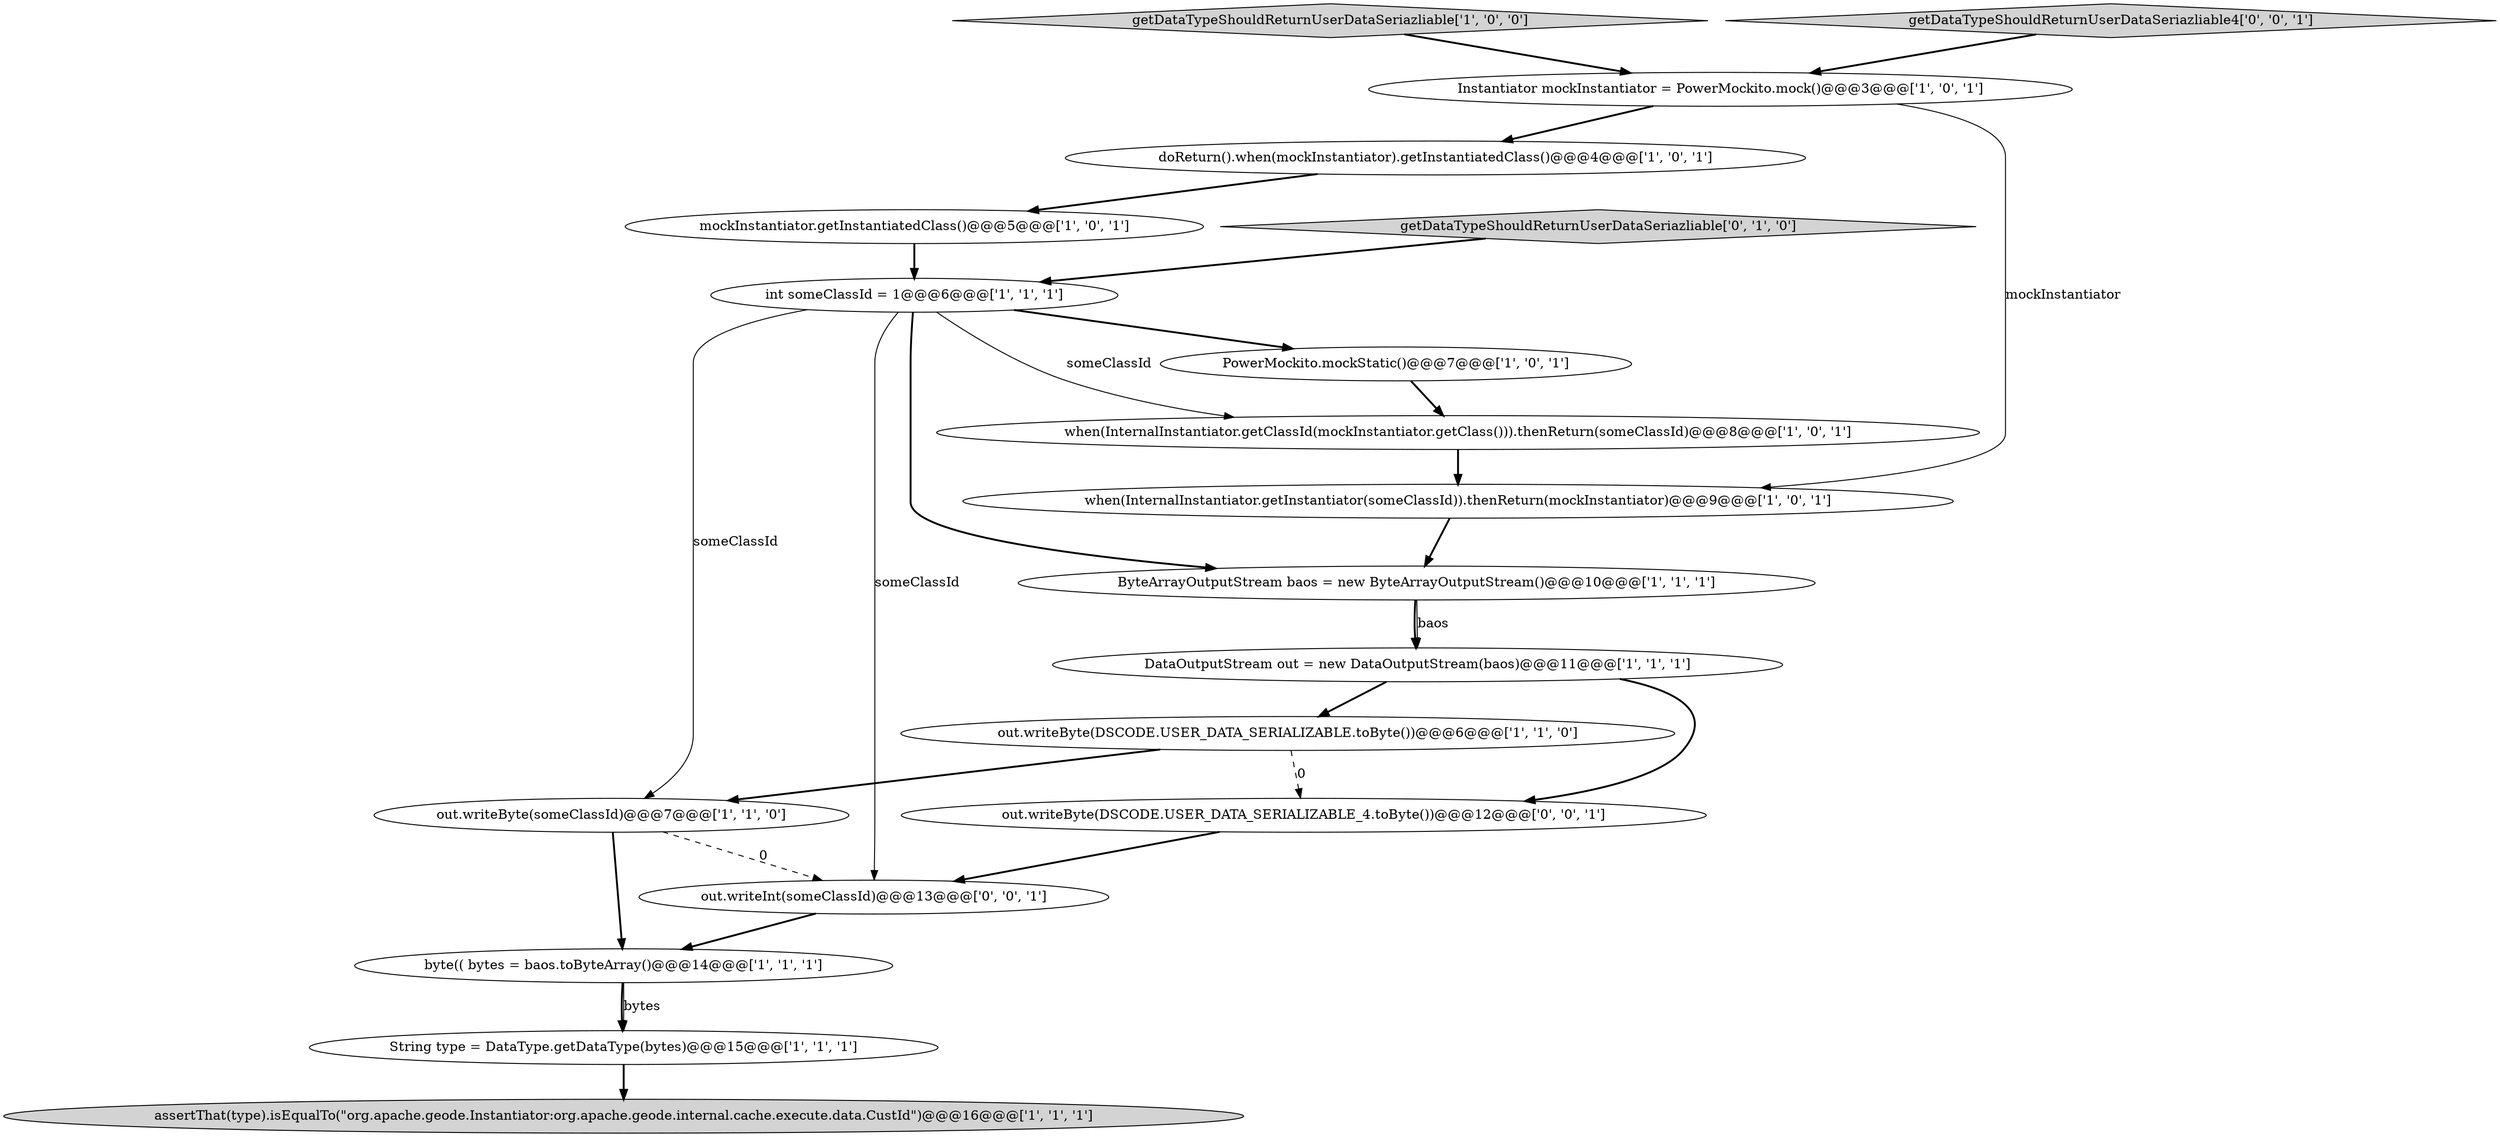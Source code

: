 digraph {
5 [style = filled, label = "out.writeByte(someClassId)@@@7@@@['1', '1', '0']", fillcolor = white, shape = ellipse image = "AAA0AAABBB1BBB"];
8 [style = filled, label = "ByteArrayOutputStream baos = new ByteArrayOutputStream()@@@10@@@['1', '1', '1']", fillcolor = white, shape = ellipse image = "AAA0AAABBB1BBB"];
12 [style = filled, label = "PowerMockito.mockStatic()@@@7@@@['1', '0', '1']", fillcolor = white, shape = ellipse image = "AAA0AAABBB1BBB"];
9 [style = filled, label = "when(InternalInstantiator.getClassId(mockInstantiator.getClass())).thenReturn(someClassId)@@@8@@@['1', '0', '1']", fillcolor = white, shape = ellipse image = "AAA0AAABBB1BBB"];
2 [style = filled, label = "byte(( bytes = baos.toByteArray()@@@14@@@['1', '1', '1']", fillcolor = white, shape = ellipse image = "AAA0AAABBB1BBB"];
15 [style = filled, label = "getDataTypeShouldReturnUserDataSeriazliable['0', '1', '0']", fillcolor = lightgray, shape = diamond image = "AAA0AAABBB2BBB"];
14 [style = filled, label = "when(InternalInstantiator.getInstantiator(someClassId)).thenReturn(mockInstantiator)@@@9@@@['1', '0', '1']", fillcolor = white, shape = ellipse image = "AAA0AAABBB1BBB"];
10 [style = filled, label = "Instantiator mockInstantiator = PowerMockito.mock()@@@3@@@['1', '0', '1']", fillcolor = white, shape = ellipse image = "AAA0AAABBB1BBB"];
7 [style = filled, label = "getDataTypeShouldReturnUserDataSeriazliable['1', '0', '0']", fillcolor = lightgray, shape = diamond image = "AAA0AAABBB1BBB"];
13 [style = filled, label = "out.writeByte(DSCODE.USER_DATA_SERIALIZABLE.toByte())@@@6@@@['1', '1', '0']", fillcolor = white, shape = ellipse image = "AAA0AAABBB1BBB"];
16 [style = filled, label = "out.writeInt(someClassId)@@@13@@@['0', '0', '1']", fillcolor = white, shape = ellipse image = "AAA0AAABBB3BBB"];
18 [style = filled, label = "getDataTypeShouldReturnUserDataSeriazliable4['0', '0', '1']", fillcolor = lightgray, shape = diamond image = "AAA0AAABBB3BBB"];
17 [style = filled, label = "out.writeByte(DSCODE.USER_DATA_SERIALIZABLE_4.toByte())@@@12@@@['0', '0', '1']", fillcolor = white, shape = ellipse image = "AAA0AAABBB3BBB"];
4 [style = filled, label = "mockInstantiator.getInstantiatedClass()@@@5@@@['1', '0', '1']", fillcolor = white, shape = ellipse image = "AAA0AAABBB1BBB"];
0 [style = filled, label = "doReturn().when(mockInstantiator).getInstantiatedClass()@@@4@@@['1', '0', '1']", fillcolor = white, shape = ellipse image = "AAA0AAABBB1BBB"];
3 [style = filled, label = "assertThat(type).isEqualTo(\"org.apache.geode.Instantiator:org.apache.geode.internal.cache.execute.data.CustId\")@@@16@@@['1', '1', '1']", fillcolor = lightgray, shape = ellipse image = "AAA0AAABBB1BBB"];
11 [style = filled, label = "int someClassId = 1@@@6@@@['1', '1', '1']", fillcolor = white, shape = ellipse image = "AAA0AAABBB1BBB"];
6 [style = filled, label = "DataOutputStream out = new DataOutputStream(baos)@@@11@@@['1', '1', '1']", fillcolor = white, shape = ellipse image = "AAA0AAABBB1BBB"];
1 [style = filled, label = "String type = DataType.getDataType(bytes)@@@15@@@['1', '1', '1']", fillcolor = white, shape = ellipse image = "AAA0AAABBB1BBB"];
6->17 [style = bold, label=""];
11->16 [style = solid, label="someClassId"];
7->10 [style = bold, label=""];
10->14 [style = solid, label="mockInstantiator"];
2->1 [style = bold, label=""];
1->3 [style = bold, label=""];
2->1 [style = solid, label="bytes"];
11->5 [style = solid, label="someClassId"];
13->17 [style = dashed, label="0"];
11->12 [style = bold, label=""];
8->6 [style = bold, label=""];
16->2 [style = bold, label=""];
11->9 [style = solid, label="someClassId"];
12->9 [style = bold, label=""];
5->16 [style = dashed, label="0"];
5->2 [style = bold, label=""];
15->11 [style = bold, label=""];
18->10 [style = bold, label=""];
0->4 [style = bold, label=""];
6->13 [style = bold, label=""];
10->0 [style = bold, label=""];
9->14 [style = bold, label=""];
13->5 [style = bold, label=""];
11->8 [style = bold, label=""];
14->8 [style = bold, label=""];
4->11 [style = bold, label=""];
17->16 [style = bold, label=""];
8->6 [style = solid, label="baos"];
}

